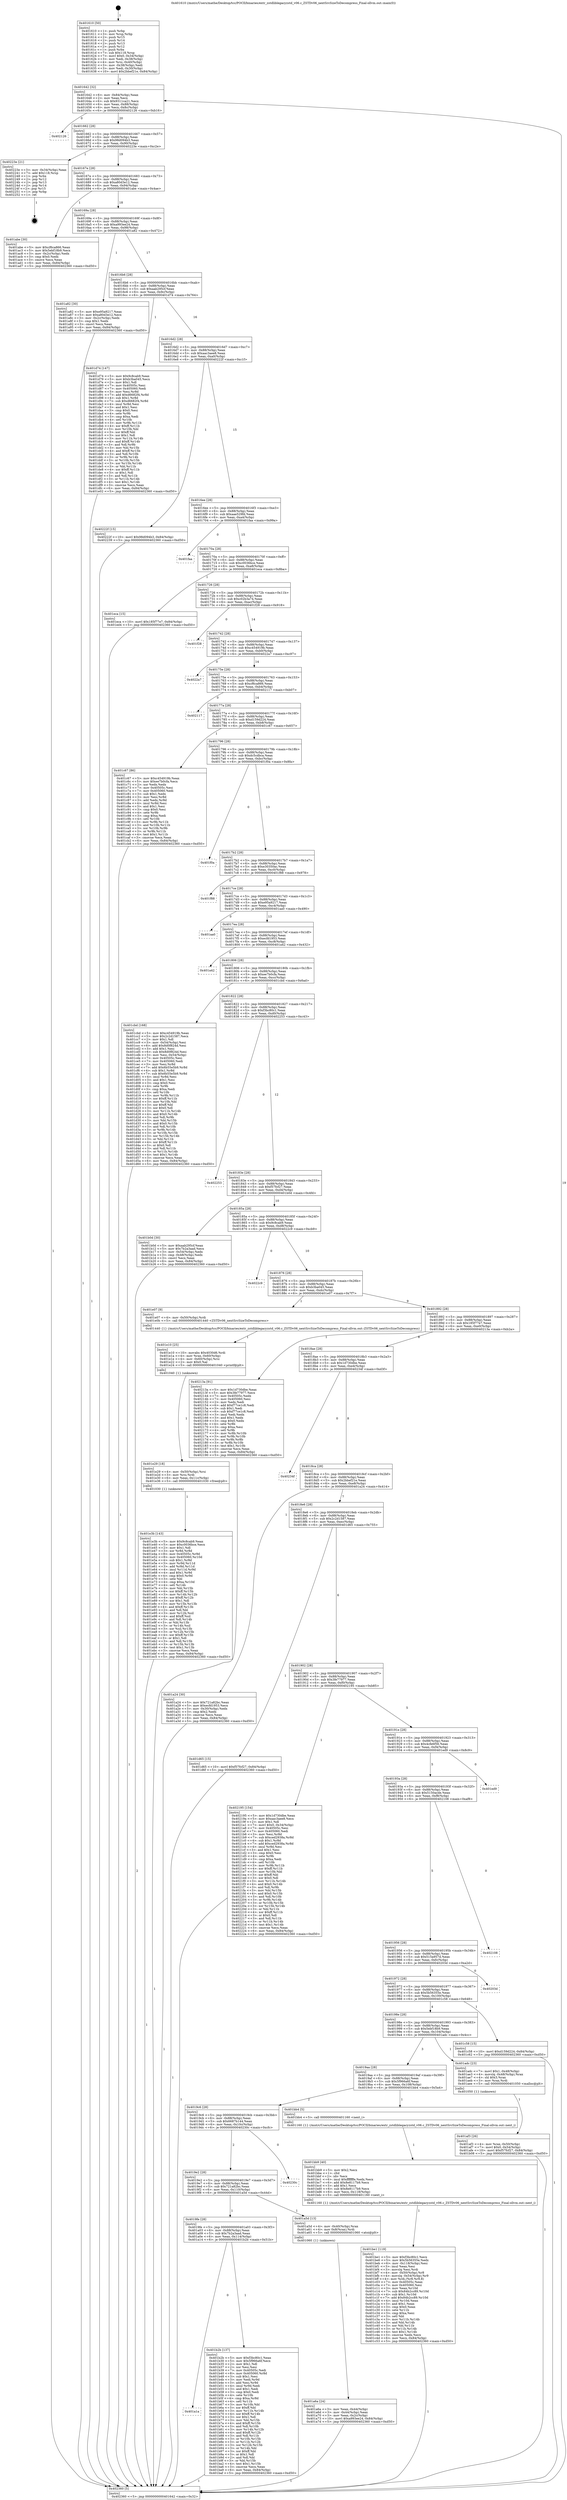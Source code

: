 digraph "0x401610" {
  label = "0x401610 (/mnt/c/Users/mathe/Desktop/tcc/POCII/binaries/extr_zstdliblegacyzstd_v06.c_ZSTDv06_nextSrcSizeToDecompress_Final-ollvm.out::main(0))"
  labelloc = "t"
  node[shape=record]

  Entry [label="",width=0.3,height=0.3,shape=circle,fillcolor=black,style=filled]
  "0x401642" [label="{
     0x401642 [32]\l
     | [instrs]\l
     &nbsp;&nbsp;0x401642 \<+6\>: mov -0x84(%rbp),%eax\l
     &nbsp;&nbsp;0x401648 \<+2\>: mov %eax,%ecx\l
     &nbsp;&nbsp;0x40164a \<+6\>: sub $0x9311ca21,%ecx\l
     &nbsp;&nbsp;0x401650 \<+6\>: mov %eax,-0x88(%rbp)\l
     &nbsp;&nbsp;0x401656 \<+6\>: mov %ecx,-0x8c(%rbp)\l
     &nbsp;&nbsp;0x40165c \<+6\>: je 0000000000402126 \<main+0xb16\>\l
  }"]
  "0x402126" [label="{
     0x402126\l
  }", style=dashed]
  "0x401662" [label="{
     0x401662 [28]\l
     | [instrs]\l
     &nbsp;&nbsp;0x401662 \<+5\>: jmp 0000000000401667 \<main+0x57\>\l
     &nbsp;&nbsp;0x401667 \<+6\>: mov -0x88(%rbp),%eax\l
     &nbsp;&nbsp;0x40166d \<+5\>: sub $0x98d094b3,%eax\l
     &nbsp;&nbsp;0x401672 \<+6\>: mov %eax,-0x90(%rbp)\l
     &nbsp;&nbsp;0x401678 \<+6\>: je 000000000040223e \<main+0xc2e\>\l
  }"]
  Exit [label="",width=0.3,height=0.3,shape=circle,fillcolor=black,style=filled,peripheries=2]
  "0x40223e" [label="{
     0x40223e [21]\l
     | [instrs]\l
     &nbsp;&nbsp;0x40223e \<+3\>: mov -0x34(%rbp),%eax\l
     &nbsp;&nbsp;0x402241 \<+7\>: add $0x118,%rsp\l
     &nbsp;&nbsp;0x402248 \<+1\>: pop %rbx\l
     &nbsp;&nbsp;0x402249 \<+2\>: pop %r12\l
     &nbsp;&nbsp;0x40224b \<+2\>: pop %r13\l
     &nbsp;&nbsp;0x40224d \<+2\>: pop %r14\l
     &nbsp;&nbsp;0x40224f \<+2\>: pop %r15\l
     &nbsp;&nbsp;0x402251 \<+1\>: pop %rbp\l
     &nbsp;&nbsp;0x402252 \<+1\>: ret\l
  }"]
  "0x40167e" [label="{
     0x40167e [28]\l
     | [instrs]\l
     &nbsp;&nbsp;0x40167e \<+5\>: jmp 0000000000401683 \<main+0x73\>\l
     &nbsp;&nbsp;0x401683 \<+6\>: mov -0x88(%rbp),%eax\l
     &nbsp;&nbsp;0x401689 \<+5\>: sub $0xa80d3e12,%eax\l
     &nbsp;&nbsp;0x40168e \<+6\>: mov %eax,-0x94(%rbp)\l
     &nbsp;&nbsp;0x401694 \<+6\>: je 0000000000401abe \<main+0x4ae\>\l
  }"]
  "0x401e3b" [label="{
     0x401e3b [143]\l
     | [instrs]\l
     &nbsp;&nbsp;0x401e3b \<+5\>: mov $0x9c8cab9,%eax\l
     &nbsp;&nbsp;0x401e40 \<+5\>: mov $0xc0036bce,%ecx\l
     &nbsp;&nbsp;0x401e45 \<+2\>: mov $0x1,%dl\l
     &nbsp;&nbsp;0x401e47 \<+3\>: xor %r8d,%r8d\l
     &nbsp;&nbsp;0x401e4a \<+8\>: mov 0x40505c,%r9d\l
     &nbsp;&nbsp;0x401e52 \<+8\>: mov 0x405060,%r10d\l
     &nbsp;&nbsp;0x401e5a \<+4\>: sub $0x1,%r8d\l
     &nbsp;&nbsp;0x401e5e \<+3\>: mov %r9d,%r11d\l
     &nbsp;&nbsp;0x401e61 \<+3\>: add %r8d,%r11d\l
     &nbsp;&nbsp;0x401e64 \<+4\>: imul %r11d,%r9d\l
     &nbsp;&nbsp;0x401e68 \<+4\>: and $0x1,%r9d\l
     &nbsp;&nbsp;0x401e6c \<+4\>: cmp $0x0,%r9d\l
     &nbsp;&nbsp;0x401e70 \<+3\>: sete %bl\l
     &nbsp;&nbsp;0x401e73 \<+4\>: cmp $0xa,%r10d\l
     &nbsp;&nbsp;0x401e77 \<+4\>: setl %r14b\l
     &nbsp;&nbsp;0x401e7b \<+3\>: mov %bl,%r15b\l
     &nbsp;&nbsp;0x401e7e \<+4\>: xor $0xff,%r15b\l
     &nbsp;&nbsp;0x401e82 \<+3\>: mov %r14b,%r12b\l
     &nbsp;&nbsp;0x401e85 \<+4\>: xor $0xff,%r12b\l
     &nbsp;&nbsp;0x401e89 \<+3\>: xor $0x1,%dl\l
     &nbsp;&nbsp;0x401e8c \<+3\>: mov %r15b,%r13b\l
     &nbsp;&nbsp;0x401e8f \<+4\>: and $0xff,%r13b\l
     &nbsp;&nbsp;0x401e93 \<+2\>: and %dl,%bl\l
     &nbsp;&nbsp;0x401e95 \<+3\>: mov %r12b,%sil\l
     &nbsp;&nbsp;0x401e98 \<+4\>: and $0xff,%sil\l
     &nbsp;&nbsp;0x401e9c \<+3\>: and %dl,%r14b\l
     &nbsp;&nbsp;0x401e9f \<+3\>: or %bl,%r13b\l
     &nbsp;&nbsp;0x401ea2 \<+3\>: or %r14b,%sil\l
     &nbsp;&nbsp;0x401ea5 \<+3\>: xor %sil,%r13b\l
     &nbsp;&nbsp;0x401ea8 \<+3\>: or %r12b,%r15b\l
     &nbsp;&nbsp;0x401eab \<+4\>: xor $0xff,%r15b\l
     &nbsp;&nbsp;0x401eaf \<+3\>: or $0x1,%dl\l
     &nbsp;&nbsp;0x401eb2 \<+3\>: and %dl,%r15b\l
     &nbsp;&nbsp;0x401eb5 \<+3\>: or %r15b,%r13b\l
     &nbsp;&nbsp;0x401eb8 \<+4\>: test $0x1,%r13b\l
     &nbsp;&nbsp;0x401ebc \<+3\>: cmovne %ecx,%eax\l
     &nbsp;&nbsp;0x401ebf \<+6\>: mov %eax,-0x84(%rbp)\l
     &nbsp;&nbsp;0x401ec5 \<+5\>: jmp 0000000000402360 \<main+0xd50\>\l
  }"]
  "0x401abe" [label="{
     0x401abe [30]\l
     | [instrs]\l
     &nbsp;&nbsp;0x401abe \<+5\>: mov $0xcf6ca866,%eax\l
     &nbsp;&nbsp;0x401ac3 \<+5\>: mov $0x5ebf18b9,%ecx\l
     &nbsp;&nbsp;0x401ac8 \<+3\>: mov -0x2c(%rbp),%edx\l
     &nbsp;&nbsp;0x401acb \<+3\>: cmp $0x0,%edx\l
     &nbsp;&nbsp;0x401ace \<+3\>: cmove %ecx,%eax\l
     &nbsp;&nbsp;0x401ad1 \<+6\>: mov %eax,-0x84(%rbp)\l
     &nbsp;&nbsp;0x401ad7 \<+5\>: jmp 0000000000402360 \<main+0xd50\>\l
  }"]
  "0x40169a" [label="{
     0x40169a [28]\l
     | [instrs]\l
     &nbsp;&nbsp;0x40169a \<+5\>: jmp 000000000040169f \<main+0x8f\>\l
     &nbsp;&nbsp;0x40169f \<+6\>: mov -0x88(%rbp),%eax\l
     &nbsp;&nbsp;0x4016a5 \<+5\>: sub $0xa993ee24,%eax\l
     &nbsp;&nbsp;0x4016aa \<+6\>: mov %eax,-0x98(%rbp)\l
     &nbsp;&nbsp;0x4016b0 \<+6\>: je 0000000000401a82 \<main+0x472\>\l
  }"]
  "0x401e29" [label="{
     0x401e29 [18]\l
     | [instrs]\l
     &nbsp;&nbsp;0x401e29 \<+4\>: mov -0x50(%rbp),%rsi\l
     &nbsp;&nbsp;0x401e2d \<+3\>: mov %rsi,%rdi\l
     &nbsp;&nbsp;0x401e30 \<+6\>: mov %eax,-0x11c(%rbp)\l
     &nbsp;&nbsp;0x401e36 \<+5\>: call 0000000000401030 \<free@plt\>\l
     | [calls]\l
     &nbsp;&nbsp;0x401030 \{1\} (unknown)\l
  }"]
  "0x401a82" [label="{
     0x401a82 [30]\l
     | [instrs]\l
     &nbsp;&nbsp;0x401a82 \<+5\>: mov $0xe95a9217,%eax\l
     &nbsp;&nbsp;0x401a87 \<+5\>: mov $0xa80d3e12,%ecx\l
     &nbsp;&nbsp;0x401a8c \<+3\>: mov -0x2c(%rbp),%edx\l
     &nbsp;&nbsp;0x401a8f \<+3\>: cmp $0x1,%edx\l
     &nbsp;&nbsp;0x401a92 \<+3\>: cmovl %ecx,%eax\l
     &nbsp;&nbsp;0x401a95 \<+6\>: mov %eax,-0x84(%rbp)\l
     &nbsp;&nbsp;0x401a9b \<+5\>: jmp 0000000000402360 \<main+0xd50\>\l
  }"]
  "0x4016b6" [label="{
     0x4016b6 [28]\l
     | [instrs]\l
     &nbsp;&nbsp;0x4016b6 \<+5\>: jmp 00000000004016bb \<main+0xab\>\l
     &nbsp;&nbsp;0x4016bb \<+6\>: mov -0x88(%rbp),%eax\l
     &nbsp;&nbsp;0x4016c1 \<+5\>: sub $0xaab295cf,%eax\l
     &nbsp;&nbsp;0x4016c6 \<+6\>: mov %eax,-0x9c(%rbp)\l
     &nbsp;&nbsp;0x4016cc \<+6\>: je 0000000000401d74 \<main+0x764\>\l
  }"]
  "0x401e10" [label="{
     0x401e10 [25]\l
     | [instrs]\l
     &nbsp;&nbsp;0x401e10 \<+10\>: movabs $0x4030d6,%rdi\l
     &nbsp;&nbsp;0x401e1a \<+4\>: mov %rax,-0x60(%rbp)\l
     &nbsp;&nbsp;0x401e1e \<+4\>: mov -0x60(%rbp),%rsi\l
     &nbsp;&nbsp;0x401e22 \<+2\>: mov $0x0,%al\l
     &nbsp;&nbsp;0x401e24 \<+5\>: call 0000000000401040 \<printf@plt\>\l
     | [calls]\l
     &nbsp;&nbsp;0x401040 \{1\} (unknown)\l
  }"]
  "0x401d74" [label="{
     0x401d74 [147]\l
     | [instrs]\l
     &nbsp;&nbsp;0x401d74 \<+5\>: mov $0x9c8cab9,%eax\l
     &nbsp;&nbsp;0x401d79 \<+5\>: mov $0xb3ba045,%ecx\l
     &nbsp;&nbsp;0x401d7e \<+2\>: mov $0x1,%dl\l
     &nbsp;&nbsp;0x401d80 \<+7\>: mov 0x40505c,%esi\l
     &nbsp;&nbsp;0x401d87 \<+7\>: mov 0x405060,%edi\l
     &nbsp;&nbsp;0x401d8e \<+3\>: mov %esi,%r8d\l
     &nbsp;&nbsp;0x401d91 \<+7\>: add $0xd6682f4,%r8d\l
     &nbsp;&nbsp;0x401d98 \<+4\>: sub $0x1,%r8d\l
     &nbsp;&nbsp;0x401d9c \<+7\>: sub $0xd6682f4,%r8d\l
     &nbsp;&nbsp;0x401da3 \<+4\>: imul %r8d,%esi\l
     &nbsp;&nbsp;0x401da7 \<+3\>: and $0x1,%esi\l
     &nbsp;&nbsp;0x401daa \<+3\>: cmp $0x0,%esi\l
     &nbsp;&nbsp;0x401dad \<+4\>: sete %r9b\l
     &nbsp;&nbsp;0x401db1 \<+3\>: cmp $0xa,%edi\l
     &nbsp;&nbsp;0x401db4 \<+4\>: setl %r10b\l
     &nbsp;&nbsp;0x401db8 \<+3\>: mov %r9b,%r11b\l
     &nbsp;&nbsp;0x401dbb \<+4\>: xor $0xff,%r11b\l
     &nbsp;&nbsp;0x401dbf \<+3\>: mov %r10b,%bl\l
     &nbsp;&nbsp;0x401dc2 \<+3\>: xor $0xff,%bl\l
     &nbsp;&nbsp;0x401dc5 \<+3\>: xor $0x1,%dl\l
     &nbsp;&nbsp;0x401dc8 \<+3\>: mov %r11b,%r14b\l
     &nbsp;&nbsp;0x401dcb \<+4\>: and $0xff,%r14b\l
     &nbsp;&nbsp;0x401dcf \<+3\>: and %dl,%r9b\l
     &nbsp;&nbsp;0x401dd2 \<+3\>: mov %bl,%r15b\l
     &nbsp;&nbsp;0x401dd5 \<+4\>: and $0xff,%r15b\l
     &nbsp;&nbsp;0x401dd9 \<+3\>: and %dl,%r10b\l
     &nbsp;&nbsp;0x401ddc \<+3\>: or %r9b,%r14b\l
     &nbsp;&nbsp;0x401ddf \<+3\>: or %r10b,%r15b\l
     &nbsp;&nbsp;0x401de2 \<+3\>: xor %r15b,%r14b\l
     &nbsp;&nbsp;0x401de5 \<+3\>: or %bl,%r11b\l
     &nbsp;&nbsp;0x401de8 \<+4\>: xor $0xff,%r11b\l
     &nbsp;&nbsp;0x401dec \<+3\>: or $0x1,%dl\l
     &nbsp;&nbsp;0x401def \<+3\>: and %dl,%r11b\l
     &nbsp;&nbsp;0x401df2 \<+3\>: or %r11b,%r14b\l
     &nbsp;&nbsp;0x401df5 \<+4\>: test $0x1,%r14b\l
     &nbsp;&nbsp;0x401df9 \<+3\>: cmovne %ecx,%eax\l
     &nbsp;&nbsp;0x401dfc \<+6\>: mov %eax,-0x84(%rbp)\l
     &nbsp;&nbsp;0x401e02 \<+5\>: jmp 0000000000402360 \<main+0xd50\>\l
  }"]
  "0x4016d2" [label="{
     0x4016d2 [28]\l
     | [instrs]\l
     &nbsp;&nbsp;0x4016d2 \<+5\>: jmp 00000000004016d7 \<main+0xc7\>\l
     &nbsp;&nbsp;0x4016d7 \<+6\>: mov -0x88(%rbp),%eax\l
     &nbsp;&nbsp;0x4016dd \<+5\>: sub $0xaac3aee8,%eax\l
     &nbsp;&nbsp;0x4016e2 \<+6\>: mov %eax,-0xa0(%rbp)\l
     &nbsp;&nbsp;0x4016e8 \<+6\>: je 000000000040222f \<main+0xc1f\>\l
  }"]
  "0x401be1" [label="{
     0x401be1 [119]\l
     | [instrs]\l
     &nbsp;&nbsp;0x401be1 \<+5\>: mov $0xf3bc80c1,%ecx\l
     &nbsp;&nbsp;0x401be6 \<+5\>: mov $0x5b56355e,%edx\l
     &nbsp;&nbsp;0x401beb \<+6\>: mov -0x118(%rbp),%esi\l
     &nbsp;&nbsp;0x401bf1 \<+3\>: imul %eax,%esi\l
     &nbsp;&nbsp;0x401bf4 \<+3\>: movslq %esi,%rdi\l
     &nbsp;&nbsp;0x401bf7 \<+4\>: mov -0x50(%rbp),%r8\l
     &nbsp;&nbsp;0x401bfb \<+4\>: movslq -0x54(%rbp),%r9\l
     &nbsp;&nbsp;0x401bff \<+4\>: mov %rdi,(%r8,%r9,8)\l
     &nbsp;&nbsp;0x401c03 \<+7\>: mov 0x40505c,%eax\l
     &nbsp;&nbsp;0x401c0a \<+7\>: mov 0x405060,%esi\l
     &nbsp;&nbsp;0x401c11 \<+3\>: mov %eax,%r10d\l
     &nbsp;&nbsp;0x401c14 \<+7\>: sub $0x84b2cc89,%r10d\l
     &nbsp;&nbsp;0x401c1b \<+4\>: sub $0x1,%r10d\l
     &nbsp;&nbsp;0x401c1f \<+7\>: add $0x84b2cc89,%r10d\l
     &nbsp;&nbsp;0x401c26 \<+4\>: imul %r10d,%eax\l
     &nbsp;&nbsp;0x401c2a \<+3\>: and $0x1,%eax\l
     &nbsp;&nbsp;0x401c2d \<+3\>: cmp $0x0,%eax\l
     &nbsp;&nbsp;0x401c30 \<+4\>: sete %r11b\l
     &nbsp;&nbsp;0x401c34 \<+3\>: cmp $0xa,%esi\l
     &nbsp;&nbsp;0x401c37 \<+3\>: setl %bl\l
     &nbsp;&nbsp;0x401c3a \<+3\>: mov %r11b,%r14b\l
     &nbsp;&nbsp;0x401c3d \<+3\>: and %bl,%r14b\l
     &nbsp;&nbsp;0x401c40 \<+3\>: xor %bl,%r11b\l
     &nbsp;&nbsp;0x401c43 \<+3\>: or %r11b,%r14b\l
     &nbsp;&nbsp;0x401c46 \<+4\>: test $0x1,%r14b\l
     &nbsp;&nbsp;0x401c4a \<+3\>: cmovne %edx,%ecx\l
     &nbsp;&nbsp;0x401c4d \<+6\>: mov %ecx,-0x84(%rbp)\l
     &nbsp;&nbsp;0x401c53 \<+5\>: jmp 0000000000402360 \<main+0xd50\>\l
  }"]
  "0x40222f" [label="{
     0x40222f [15]\l
     | [instrs]\l
     &nbsp;&nbsp;0x40222f \<+10\>: movl $0x98d094b3,-0x84(%rbp)\l
     &nbsp;&nbsp;0x402239 \<+5\>: jmp 0000000000402360 \<main+0xd50\>\l
  }"]
  "0x4016ee" [label="{
     0x4016ee [28]\l
     | [instrs]\l
     &nbsp;&nbsp;0x4016ee \<+5\>: jmp 00000000004016f3 \<main+0xe3\>\l
     &nbsp;&nbsp;0x4016f3 \<+6\>: mov -0x88(%rbp),%eax\l
     &nbsp;&nbsp;0x4016f9 \<+5\>: sub $0xaae529fd,%eax\l
     &nbsp;&nbsp;0x4016fe \<+6\>: mov %eax,-0xa4(%rbp)\l
     &nbsp;&nbsp;0x401704 \<+6\>: je 0000000000401faa \<main+0x99a\>\l
  }"]
  "0x401bb9" [label="{
     0x401bb9 [40]\l
     | [instrs]\l
     &nbsp;&nbsp;0x401bb9 \<+5\>: mov $0x2,%ecx\l
     &nbsp;&nbsp;0x401bbe \<+1\>: cltd\l
     &nbsp;&nbsp;0x401bbf \<+2\>: idiv %ecx\l
     &nbsp;&nbsp;0x401bc1 \<+6\>: imul $0xfffffffe,%edx,%ecx\l
     &nbsp;&nbsp;0x401bc7 \<+6\>: add $0x8e8117b9,%ecx\l
     &nbsp;&nbsp;0x401bcd \<+3\>: add $0x1,%ecx\l
     &nbsp;&nbsp;0x401bd0 \<+6\>: sub $0x8e8117b9,%ecx\l
     &nbsp;&nbsp;0x401bd6 \<+6\>: mov %ecx,-0x118(%rbp)\l
     &nbsp;&nbsp;0x401bdc \<+5\>: call 0000000000401160 \<next_i\>\l
     | [calls]\l
     &nbsp;&nbsp;0x401160 \{1\} (/mnt/c/Users/mathe/Desktop/tcc/POCII/binaries/extr_zstdliblegacyzstd_v06.c_ZSTDv06_nextSrcSizeToDecompress_Final-ollvm.out::next_i)\l
  }"]
  "0x401faa" [label="{
     0x401faa\l
  }", style=dashed]
  "0x40170a" [label="{
     0x40170a [28]\l
     | [instrs]\l
     &nbsp;&nbsp;0x40170a \<+5\>: jmp 000000000040170f \<main+0xff\>\l
     &nbsp;&nbsp;0x40170f \<+6\>: mov -0x88(%rbp),%eax\l
     &nbsp;&nbsp;0x401715 \<+5\>: sub $0xc0036bce,%eax\l
     &nbsp;&nbsp;0x40171a \<+6\>: mov %eax,-0xa8(%rbp)\l
     &nbsp;&nbsp;0x401720 \<+6\>: je 0000000000401eca \<main+0x8ba\>\l
  }"]
  "0x401a1a" [label="{
     0x401a1a\l
  }", style=dashed]
  "0x401eca" [label="{
     0x401eca [15]\l
     | [instrs]\l
     &nbsp;&nbsp;0x401eca \<+10\>: movl $0x185f77e7,-0x84(%rbp)\l
     &nbsp;&nbsp;0x401ed4 \<+5\>: jmp 0000000000402360 \<main+0xd50\>\l
  }"]
  "0x401726" [label="{
     0x401726 [28]\l
     | [instrs]\l
     &nbsp;&nbsp;0x401726 \<+5\>: jmp 000000000040172b \<main+0x11b\>\l
     &nbsp;&nbsp;0x40172b \<+6\>: mov -0x88(%rbp),%eax\l
     &nbsp;&nbsp;0x401731 \<+5\>: sub $0xc02b3a74,%eax\l
     &nbsp;&nbsp;0x401736 \<+6\>: mov %eax,-0xac(%rbp)\l
     &nbsp;&nbsp;0x40173c \<+6\>: je 0000000000401f28 \<main+0x918\>\l
  }"]
  "0x401b2b" [label="{
     0x401b2b [137]\l
     | [instrs]\l
     &nbsp;&nbsp;0x401b2b \<+5\>: mov $0xf3bc80c1,%eax\l
     &nbsp;&nbsp;0x401b30 \<+5\>: mov $0x5f966a6f,%ecx\l
     &nbsp;&nbsp;0x401b35 \<+2\>: mov $0x1,%dl\l
     &nbsp;&nbsp;0x401b37 \<+2\>: xor %esi,%esi\l
     &nbsp;&nbsp;0x401b39 \<+7\>: mov 0x40505c,%edi\l
     &nbsp;&nbsp;0x401b40 \<+8\>: mov 0x405060,%r8d\l
     &nbsp;&nbsp;0x401b48 \<+3\>: sub $0x1,%esi\l
     &nbsp;&nbsp;0x401b4b \<+3\>: mov %edi,%r9d\l
     &nbsp;&nbsp;0x401b4e \<+3\>: add %esi,%r9d\l
     &nbsp;&nbsp;0x401b51 \<+4\>: imul %r9d,%edi\l
     &nbsp;&nbsp;0x401b55 \<+3\>: and $0x1,%edi\l
     &nbsp;&nbsp;0x401b58 \<+3\>: cmp $0x0,%edi\l
     &nbsp;&nbsp;0x401b5b \<+4\>: sete %r10b\l
     &nbsp;&nbsp;0x401b5f \<+4\>: cmp $0xa,%r8d\l
     &nbsp;&nbsp;0x401b63 \<+4\>: setl %r11b\l
     &nbsp;&nbsp;0x401b67 \<+3\>: mov %r10b,%bl\l
     &nbsp;&nbsp;0x401b6a \<+3\>: xor $0xff,%bl\l
     &nbsp;&nbsp;0x401b6d \<+3\>: mov %r11b,%r14b\l
     &nbsp;&nbsp;0x401b70 \<+4\>: xor $0xff,%r14b\l
     &nbsp;&nbsp;0x401b74 \<+3\>: xor $0x1,%dl\l
     &nbsp;&nbsp;0x401b77 \<+3\>: mov %bl,%r15b\l
     &nbsp;&nbsp;0x401b7a \<+4\>: and $0xff,%r15b\l
     &nbsp;&nbsp;0x401b7e \<+3\>: and %dl,%r10b\l
     &nbsp;&nbsp;0x401b81 \<+3\>: mov %r14b,%r12b\l
     &nbsp;&nbsp;0x401b84 \<+4\>: and $0xff,%r12b\l
     &nbsp;&nbsp;0x401b88 \<+3\>: and %dl,%r11b\l
     &nbsp;&nbsp;0x401b8b \<+3\>: or %r10b,%r15b\l
     &nbsp;&nbsp;0x401b8e \<+3\>: or %r11b,%r12b\l
     &nbsp;&nbsp;0x401b91 \<+3\>: xor %r12b,%r15b\l
     &nbsp;&nbsp;0x401b94 \<+3\>: or %r14b,%bl\l
     &nbsp;&nbsp;0x401b97 \<+3\>: xor $0xff,%bl\l
     &nbsp;&nbsp;0x401b9a \<+3\>: or $0x1,%dl\l
     &nbsp;&nbsp;0x401b9d \<+2\>: and %dl,%bl\l
     &nbsp;&nbsp;0x401b9f \<+3\>: or %bl,%r15b\l
     &nbsp;&nbsp;0x401ba2 \<+4\>: test $0x1,%r15b\l
     &nbsp;&nbsp;0x401ba6 \<+3\>: cmovne %ecx,%eax\l
     &nbsp;&nbsp;0x401ba9 \<+6\>: mov %eax,-0x84(%rbp)\l
     &nbsp;&nbsp;0x401baf \<+5\>: jmp 0000000000402360 \<main+0xd50\>\l
  }"]
  "0x401f28" [label="{
     0x401f28\l
  }", style=dashed]
  "0x401742" [label="{
     0x401742 [28]\l
     | [instrs]\l
     &nbsp;&nbsp;0x401742 \<+5\>: jmp 0000000000401747 \<main+0x137\>\l
     &nbsp;&nbsp;0x401747 \<+6\>: mov -0x88(%rbp),%eax\l
     &nbsp;&nbsp;0x40174d \<+5\>: sub $0xc454919b,%eax\l
     &nbsp;&nbsp;0x401752 \<+6\>: mov %eax,-0xb0(%rbp)\l
     &nbsp;&nbsp;0x401758 \<+6\>: je 00000000004022a7 \<main+0xc97\>\l
  }"]
  "0x401af3" [label="{
     0x401af3 [26]\l
     | [instrs]\l
     &nbsp;&nbsp;0x401af3 \<+4\>: mov %rax,-0x50(%rbp)\l
     &nbsp;&nbsp;0x401af7 \<+7\>: movl $0x0,-0x54(%rbp)\l
     &nbsp;&nbsp;0x401afe \<+10\>: movl $0xf57fcf27,-0x84(%rbp)\l
     &nbsp;&nbsp;0x401b08 \<+5\>: jmp 0000000000402360 \<main+0xd50\>\l
  }"]
  "0x4022a7" [label="{
     0x4022a7\l
  }", style=dashed]
  "0x40175e" [label="{
     0x40175e [28]\l
     | [instrs]\l
     &nbsp;&nbsp;0x40175e \<+5\>: jmp 0000000000401763 \<main+0x153\>\l
     &nbsp;&nbsp;0x401763 \<+6\>: mov -0x88(%rbp),%eax\l
     &nbsp;&nbsp;0x401769 \<+5\>: sub $0xcf6ca866,%eax\l
     &nbsp;&nbsp;0x40176e \<+6\>: mov %eax,-0xb4(%rbp)\l
     &nbsp;&nbsp;0x401774 \<+6\>: je 0000000000402117 \<main+0xb07\>\l
  }"]
  "0x401a6a" [label="{
     0x401a6a [24]\l
     | [instrs]\l
     &nbsp;&nbsp;0x401a6a \<+3\>: mov %eax,-0x44(%rbp)\l
     &nbsp;&nbsp;0x401a6d \<+3\>: mov -0x44(%rbp),%eax\l
     &nbsp;&nbsp;0x401a70 \<+3\>: mov %eax,-0x2c(%rbp)\l
     &nbsp;&nbsp;0x401a73 \<+10\>: movl $0xa993ee24,-0x84(%rbp)\l
     &nbsp;&nbsp;0x401a7d \<+5\>: jmp 0000000000402360 \<main+0xd50\>\l
  }"]
  "0x402117" [label="{
     0x402117\l
  }", style=dashed]
  "0x40177a" [label="{
     0x40177a [28]\l
     | [instrs]\l
     &nbsp;&nbsp;0x40177a \<+5\>: jmp 000000000040177f \<main+0x16f\>\l
     &nbsp;&nbsp;0x40177f \<+6\>: mov -0x88(%rbp),%eax\l
     &nbsp;&nbsp;0x401785 \<+5\>: sub $0xd159d224,%eax\l
     &nbsp;&nbsp;0x40178a \<+6\>: mov %eax,-0xb8(%rbp)\l
     &nbsp;&nbsp;0x401790 \<+6\>: je 0000000000401c67 \<main+0x657\>\l
  }"]
  "0x4019fe" [label="{
     0x4019fe [28]\l
     | [instrs]\l
     &nbsp;&nbsp;0x4019fe \<+5\>: jmp 0000000000401a03 \<main+0x3f3\>\l
     &nbsp;&nbsp;0x401a03 \<+6\>: mov -0x88(%rbp),%eax\l
     &nbsp;&nbsp;0x401a09 \<+5\>: sub $0x7b2a3aad,%eax\l
     &nbsp;&nbsp;0x401a0e \<+6\>: mov %eax,-0x114(%rbp)\l
     &nbsp;&nbsp;0x401a14 \<+6\>: je 0000000000401b2b \<main+0x51b\>\l
  }"]
  "0x401c67" [label="{
     0x401c67 [86]\l
     | [instrs]\l
     &nbsp;&nbsp;0x401c67 \<+5\>: mov $0xc454919b,%eax\l
     &nbsp;&nbsp;0x401c6c \<+5\>: mov $0xee7b0cfa,%ecx\l
     &nbsp;&nbsp;0x401c71 \<+2\>: xor %edx,%edx\l
     &nbsp;&nbsp;0x401c73 \<+7\>: mov 0x40505c,%esi\l
     &nbsp;&nbsp;0x401c7a \<+7\>: mov 0x405060,%edi\l
     &nbsp;&nbsp;0x401c81 \<+3\>: sub $0x1,%edx\l
     &nbsp;&nbsp;0x401c84 \<+3\>: mov %esi,%r8d\l
     &nbsp;&nbsp;0x401c87 \<+3\>: add %edx,%r8d\l
     &nbsp;&nbsp;0x401c8a \<+4\>: imul %r8d,%esi\l
     &nbsp;&nbsp;0x401c8e \<+3\>: and $0x1,%esi\l
     &nbsp;&nbsp;0x401c91 \<+3\>: cmp $0x0,%esi\l
     &nbsp;&nbsp;0x401c94 \<+4\>: sete %r9b\l
     &nbsp;&nbsp;0x401c98 \<+3\>: cmp $0xa,%edi\l
     &nbsp;&nbsp;0x401c9b \<+4\>: setl %r10b\l
     &nbsp;&nbsp;0x401c9f \<+3\>: mov %r9b,%r11b\l
     &nbsp;&nbsp;0x401ca2 \<+3\>: and %r10b,%r11b\l
     &nbsp;&nbsp;0x401ca5 \<+3\>: xor %r10b,%r9b\l
     &nbsp;&nbsp;0x401ca8 \<+3\>: or %r9b,%r11b\l
     &nbsp;&nbsp;0x401cab \<+4\>: test $0x1,%r11b\l
     &nbsp;&nbsp;0x401caf \<+3\>: cmovne %ecx,%eax\l
     &nbsp;&nbsp;0x401cb2 \<+6\>: mov %eax,-0x84(%rbp)\l
     &nbsp;&nbsp;0x401cb8 \<+5\>: jmp 0000000000402360 \<main+0xd50\>\l
  }"]
  "0x401796" [label="{
     0x401796 [28]\l
     | [instrs]\l
     &nbsp;&nbsp;0x401796 \<+5\>: jmp 000000000040179b \<main+0x18b\>\l
     &nbsp;&nbsp;0x40179b \<+6\>: mov -0x88(%rbp),%eax\l
     &nbsp;&nbsp;0x4017a1 \<+5\>: sub $0xdc5cdbca,%eax\l
     &nbsp;&nbsp;0x4017a6 \<+6\>: mov %eax,-0xbc(%rbp)\l
     &nbsp;&nbsp;0x4017ac \<+6\>: je 0000000000401f0a \<main+0x8fa\>\l
  }"]
  "0x401a5d" [label="{
     0x401a5d [13]\l
     | [instrs]\l
     &nbsp;&nbsp;0x401a5d \<+4\>: mov -0x40(%rbp),%rax\l
     &nbsp;&nbsp;0x401a61 \<+4\>: mov 0x8(%rax),%rdi\l
     &nbsp;&nbsp;0x401a65 \<+5\>: call 0000000000401060 \<atoi@plt\>\l
     | [calls]\l
     &nbsp;&nbsp;0x401060 \{1\} (unknown)\l
  }"]
  "0x401f0a" [label="{
     0x401f0a\l
  }", style=dashed]
  "0x4017b2" [label="{
     0x4017b2 [28]\l
     | [instrs]\l
     &nbsp;&nbsp;0x4017b2 \<+5\>: jmp 00000000004017b7 \<main+0x1a7\>\l
     &nbsp;&nbsp;0x4017b7 \<+6\>: mov -0x88(%rbp),%eax\l
     &nbsp;&nbsp;0x4017bd \<+5\>: sub $0xe30350ac,%eax\l
     &nbsp;&nbsp;0x4017c2 \<+6\>: mov %eax,-0xc0(%rbp)\l
     &nbsp;&nbsp;0x4017c8 \<+6\>: je 0000000000401f88 \<main+0x978\>\l
  }"]
  "0x4019e2" [label="{
     0x4019e2 [28]\l
     | [instrs]\l
     &nbsp;&nbsp;0x4019e2 \<+5\>: jmp 00000000004019e7 \<main+0x3d7\>\l
     &nbsp;&nbsp;0x4019e7 \<+6\>: mov -0x88(%rbp),%eax\l
     &nbsp;&nbsp;0x4019ed \<+5\>: sub $0x721a82bc,%eax\l
     &nbsp;&nbsp;0x4019f2 \<+6\>: mov %eax,-0x110(%rbp)\l
     &nbsp;&nbsp;0x4019f8 \<+6\>: je 0000000000401a5d \<main+0x44d\>\l
  }"]
  "0x401f88" [label="{
     0x401f88\l
  }", style=dashed]
  "0x4017ce" [label="{
     0x4017ce [28]\l
     | [instrs]\l
     &nbsp;&nbsp;0x4017ce \<+5\>: jmp 00000000004017d3 \<main+0x1c3\>\l
     &nbsp;&nbsp;0x4017d3 \<+6\>: mov -0x88(%rbp),%eax\l
     &nbsp;&nbsp;0x4017d9 \<+5\>: sub $0xe95a9217,%eax\l
     &nbsp;&nbsp;0x4017de \<+6\>: mov %eax,-0xc4(%rbp)\l
     &nbsp;&nbsp;0x4017e4 \<+6\>: je 0000000000401aa0 \<main+0x490\>\l
  }"]
  "0x40230c" [label="{
     0x40230c\l
  }", style=dashed]
  "0x401aa0" [label="{
     0x401aa0\l
  }", style=dashed]
  "0x4017ea" [label="{
     0x4017ea [28]\l
     | [instrs]\l
     &nbsp;&nbsp;0x4017ea \<+5\>: jmp 00000000004017ef \<main+0x1df\>\l
     &nbsp;&nbsp;0x4017ef \<+6\>: mov -0x88(%rbp),%eax\l
     &nbsp;&nbsp;0x4017f5 \<+5\>: sub $0xecfd1953,%eax\l
     &nbsp;&nbsp;0x4017fa \<+6\>: mov %eax,-0xc8(%rbp)\l
     &nbsp;&nbsp;0x401800 \<+6\>: je 0000000000401a42 \<main+0x432\>\l
  }"]
  "0x4019c6" [label="{
     0x4019c6 [28]\l
     | [instrs]\l
     &nbsp;&nbsp;0x4019c6 \<+5\>: jmp 00000000004019cb \<main+0x3bb\>\l
     &nbsp;&nbsp;0x4019cb \<+6\>: mov -0x88(%rbp),%eax\l
     &nbsp;&nbsp;0x4019d1 \<+5\>: sub $0x6687b144,%eax\l
     &nbsp;&nbsp;0x4019d6 \<+6\>: mov %eax,-0x10c(%rbp)\l
     &nbsp;&nbsp;0x4019dc \<+6\>: je 000000000040230c \<main+0xcfc\>\l
  }"]
  "0x401a42" [label="{
     0x401a42\l
  }", style=dashed]
  "0x401806" [label="{
     0x401806 [28]\l
     | [instrs]\l
     &nbsp;&nbsp;0x401806 \<+5\>: jmp 000000000040180b \<main+0x1fb\>\l
     &nbsp;&nbsp;0x40180b \<+6\>: mov -0x88(%rbp),%eax\l
     &nbsp;&nbsp;0x401811 \<+5\>: sub $0xee7b0cfa,%eax\l
     &nbsp;&nbsp;0x401816 \<+6\>: mov %eax,-0xcc(%rbp)\l
     &nbsp;&nbsp;0x40181c \<+6\>: je 0000000000401cbd \<main+0x6ad\>\l
  }"]
  "0x401bb4" [label="{
     0x401bb4 [5]\l
     | [instrs]\l
     &nbsp;&nbsp;0x401bb4 \<+5\>: call 0000000000401160 \<next_i\>\l
     | [calls]\l
     &nbsp;&nbsp;0x401160 \{1\} (/mnt/c/Users/mathe/Desktop/tcc/POCII/binaries/extr_zstdliblegacyzstd_v06.c_ZSTDv06_nextSrcSizeToDecompress_Final-ollvm.out::next_i)\l
  }"]
  "0x401cbd" [label="{
     0x401cbd [168]\l
     | [instrs]\l
     &nbsp;&nbsp;0x401cbd \<+5\>: mov $0xc454919b,%eax\l
     &nbsp;&nbsp;0x401cc2 \<+5\>: mov $0x2c2d1587,%ecx\l
     &nbsp;&nbsp;0x401cc7 \<+2\>: mov $0x1,%dl\l
     &nbsp;&nbsp;0x401cc9 \<+3\>: mov -0x54(%rbp),%esi\l
     &nbsp;&nbsp;0x401ccc \<+6\>: add $0x8d0f824d,%esi\l
     &nbsp;&nbsp;0x401cd2 \<+3\>: add $0x1,%esi\l
     &nbsp;&nbsp;0x401cd5 \<+6\>: sub $0x8d0f824d,%esi\l
     &nbsp;&nbsp;0x401cdb \<+3\>: mov %esi,-0x54(%rbp)\l
     &nbsp;&nbsp;0x401cde \<+7\>: mov 0x40505c,%esi\l
     &nbsp;&nbsp;0x401ce5 \<+7\>: mov 0x405060,%edi\l
     &nbsp;&nbsp;0x401cec \<+3\>: mov %esi,%r8d\l
     &nbsp;&nbsp;0x401cef \<+7\>: add $0x6b55e5b9,%r8d\l
     &nbsp;&nbsp;0x401cf6 \<+4\>: sub $0x1,%r8d\l
     &nbsp;&nbsp;0x401cfa \<+7\>: sub $0x6b55e5b9,%r8d\l
     &nbsp;&nbsp;0x401d01 \<+4\>: imul %r8d,%esi\l
     &nbsp;&nbsp;0x401d05 \<+3\>: and $0x1,%esi\l
     &nbsp;&nbsp;0x401d08 \<+3\>: cmp $0x0,%esi\l
     &nbsp;&nbsp;0x401d0b \<+4\>: sete %r9b\l
     &nbsp;&nbsp;0x401d0f \<+3\>: cmp $0xa,%edi\l
     &nbsp;&nbsp;0x401d12 \<+4\>: setl %r10b\l
     &nbsp;&nbsp;0x401d16 \<+3\>: mov %r9b,%r11b\l
     &nbsp;&nbsp;0x401d19 \<+4\>: xor $0xff,%r11b\l
     &nbsp;&nbsp;0x401d1d \<+3\>: mov %r10b,%bl\l
     &nbsp;&nbsp;0x401d20 \<+3\>: xor $0xff,%bl\l
     &nbsp;&nbsp;0x401d23 \<+3\>: xor $0x0,%dl\l
     &nbsp;&nbsp;0x401d26 \<+3\>: mov %r11b,%r14b\l
     &nbsp;&nbsp;0x401d29 \<+4\>: and $0x0,%r14b\l
     &nbsp;&nbsp;0x401d2d \<+3\>: and %dl,%r9b\l
     &nbsp;&nbsp;0x401d30 \<+3\>: mov %bl,%r15b\l
     &nbsp;&nbsp;0x401d33 \<+4\>: and $0x0,%r15b\l
     &nbsp;&nbsp;0x401d37 \<+3\>: and %dl,%r10b\l
     &nbsp;&nbsp;0x401d3a \<+3\>: or %r9b,%r14b\l
     &nbsp;&nbsp;0x401d3d \<+3\>: or %r10b,%r15b\l
     &nbsp;&nbsp;0x401d40 \<+3\>: xor %r15b,%r14b\l
     &nbsp;&nbsp;0x401d43 \<+3\>: or %bl,%r11b\l
     &nbsp;&nbsp;0x401d46 \<+4\>: xor $0xff,%r11b\l
     &nbsp;&nbsp;0x401d4a \<+3\>: or $0x0,%dl\l
     &nbsp;&nbsp;0x401d4d \<+3\>: and %dl,%r11b\l
     &nbsp;&nbsp;0x401d50 \<+3\>: or %r11b,%r14b\l
     &nbsp;&nbsp;0x401d53 \<+4\>: test $0x1,%r14b\l
     &nbsp;&nbsp;0x401d57 \<+3\>: cmovne %ecx,%eax\l
     &nbsp;&nbsp;0x401d5a \<+6\>: mov %eax,-0x84(%rbp)\l
     &nbsp;&nbsp;0x401d60 \<+5\>: jmp 0000000000402360 \<main+0xd50\>\l
  }"]
  "0x401822" [label="{
     0x401822 [28]\l
     | [instrs]\l
     &nbsp;&nbsp;0x401822 \<+5\>: jmp 0000000000401827 \<main+0x217\>\l
     &nbsp;&nbsp;0x401827 \<+6\>: mov -0x88(%rbp),%eax\l
     &nbsp;&nbsp;0x40182d \<+5\>: sub $0xf3bc80c1,%eax\l
     &nbsp;&nbsp;0x401832 \<+6\>: mov %eax,-0xd0(%rbp)\l
     &nbsp;&nbsp;0x401838 \<+6\>: je 0000000000402253 \<main+0xc43\>\l
  }"]
  "0x4019aa" [label="{
     0x4019aa [28]\l
     | [instrs]\l
     &nbsp;&nbsp;0x4019aa \<+5\>: jmp 00000000004019af \<main+0x39f\>\l
     &nbsp;&nbsp;0x4019af \<+6\>: mov -0x88(%rbp),%eax\l
     &nbsp;&nbsp;0x4019b5 \<+5\>: sub $0x5f966a6f,%eax\l
     &nbsp;&nbsp;0x4019ba \<+6\>: mov %eax,-0x108(%rbp)\l
     &nbsp;&nbsp;0x4019c0 \<+6\>: je 0000000000401bb4 \<main+0x5a4\>\l
  }"]
  "0x402253" [label="{
     0x402253\l
  }", style=dashed]
  "0x40183e" [label="{
     0x40183e [28]\l
     | [instrs]\l
     &nbsp;&nbsp;0x40183e \<+5\>: jmp 0000000000401843 \<main+0x233\>\l
     &nbsp;&nbsp;0x401843 \<+6\>: mov -0x88(%rbp),%eax\l
     &nbsp;&nbsp;0x401849 \<+5\>: sub $0xf57fcf27,%eax\l
     &nbsp;&nbsp;0x40184e \<+6\>: mov %eax,-0xd4(%rbp)\l
     &nbsp;&nbsp;0x401854 \<+6\>: je 0000000000401b0d \<main+0x4fd\>\l
  }"]
  "0x401adc" [label="{
     0x401adc [23]\l
     | [instrs]\l
     &nbsp;&nbsp;0x401adc \<+7\>: movl $0x1,-0x48(%rbp)\l
     &nbsp;&nbsp;0x401ae3 \<+4\>: movslq -0x48(%rbp),%rax\l
     &nbsp;&nbsp;0x401ae7 \<+4\>: shl $0x3,%rax\l
     &nbsp;&nbsp;0x401aeb \<+3\>: mov %rax,%rdi\l
     &nbsp;&nbsp;0x401aee \<+5\>: call 0000000000401050 \<malloc@plt\>\l
     | [calls]\l
     &nbsp;&nbsp;0x401050 \{1\} (unknown)\l
  }"]
  "0x401b0d" [label="{
     0x401b0d [30]\l
     | [instrs]\l
     &nbsp;&nbsp;0x401b0d \<+5\>: mov $0xaab295cf,%eax\l
     &nbsp;&nbsp;0x401b12 \<+5\>: mov $0x7b2a3aad,%ecx\l
     &nbsp;&nbsp;0x401b17 \<+3\>: mov -0x54(%rbp),%edx\l
     &nbsp;&nbsp;0x401b1a \<+3\>: cmp -0x48(%rbp),%edx\l
     &nbsp;&nbsp;0x401b1d \<+3\>: cmovl %ecx,%eax\l
     &nbsp;&nbsp;0x401b20 \<+6\>: mov %eax,-0x84(%rbp)\l
     &nbsp;&nbsp;0x401b26 \<+5\>: jmp 0000000000402360 \<main+0xd50\>\l
  }"]
  "0x40185a" [label="{
     0x40185a [28]\l
     | [instrs]\l
     &nbsp;&nbsp;0x40185a \<+5\>: jmp 000000000040185f \<main+0x24f\>\l
     &nbsp;&nbsp;0x40185f \<+6\>: mov -0x88(%rbp),%eax\l
     &nbsp;&nbsp;0x401865 \<+5\>: sub $0x9c8cab9,%eax\l
     &nbsp;&nbsp;0x40186a \<+6\>: mov %eax,-0xd8(%rbp)\l
     &nbsp;&nbsp;0x401870 \<+6\>: je 00000000004022c9 \<main+0xcb9\>\l
  }"]
  "0x40198e" [label="{
     0x40198e [28]\l
     | [instrs]\l
     &nbsp;&nbsp;0x40198e \<+5\>: jmp 0000000000401993 \<main+0x383\>\l
     &nbsp;&nbsp;0x401993 \<+6\>: mov -0x88(%rbp),%eax\l
     &nbsp;&nbsp;0x401999 \<+5\>: sub $0x5ebf18b9,%eax\l
     &nbsp;&nbsp;0x40199e \<+6\>: mov %eax,-0x104(%rbp)\l
     &nbsp;&nbsp;0x4019a4 \<+6\>: je 0000000000401adc \<main+0x4cc\>\l
  }"]
  "0x4022c9" [label="{
     0x4022c9\l
  }", style=dashed]
  "0x401876" [label="{
     0x401876 [28]\l
     | [instrs]\l
     &nbsp;&nbsp;0x401876 \<+5\>: jmp 000000000040187b \<main+0x26b\>\l
     &nbsp;&nbsp;0x40187b \<+6\>: mov -0x88(%rbp),%eax\l
     &nbsp;&nbsp;0x401881 \<+5\>: sub $0xb3ba045,%eax\l
     &nbsp;&nbsp;0x401886 \<+6\>: mov %eax,-0xdc(%rbp)\l
     &nbsp;&nbsp;0x40188c \<+6\>: je 0000000000401e07 \<main+0x7f7\>\l
  }"]
  "0x401c58" [label="{
     0x401c58 [15]\l
     | [instrs]\l
     &nbsp;&nbsp;0x401c58 \<+10\>: movl $0xd159d224,-0x84(%rbp)\l
     &nbsp;&nbsp;0x401c62 \<+5\>: jmp 0000000000402360 \<main+0xd50\>\l
  }"]
  "0x401e07" [label="{
     0x401e07 [9]\l
     | [instrs]\l
     &nbsp;&nbsp;0x401e07 \<+4\>: mov -0x50(%rbp),%rdi\l
     &nbsp;&nbsp;0x401e0b \<+5\>: call 0000000000401440 \<ZSTDv06_nextSrcSizeToDecompress\>\l
     | [calls]\l
     &nbsp;&nbsp;0x401440 \{1\} (/mnt/c/Users/mathe/Desktop/tcc/POCII/binaries/extr_zstdliblegacyzstd_v06.c_ZSTDv06_nextSrcSizeToDecompress_Final-ollvm.out::ZSTDv06_nextSrcSizeToDecompress)\l
  }"]
  "0x401892" [label="{
     0x401892 [28]\l
     | [instrs]\l
     &nbsp;&nbsp;0x401892 \<+5\>: jmp 0000000000401897 \<main+0x287\>\l
     &nbsp;&nbsp;0x401897 \<+6\>: mov -0x88(%rbp),%eax\l
     &nbsp;&nbsp;0x40189d \<+5\>: sub $0x185f77e7,%eax\l
     &nbsp;&nbsp;0x4018a2 \<+6\>: mov %eax,-0xe0(%rbp)\l
     &nbsp;&nbsp;0x4018a8 \<+6\>: je 000000000040213a \<main+0xb2a\>\l
  }"]
  "0x401972" [label="{
     0x401972 [28]\l
     | [instrs]\l
     &nbsp;&nbsp;0x401972 \<+5\>: jmp 0000000000401977 \<main+0x367\>\l
     &nbsp;&nbsp;0x401977 \<+6\>: mov -0x88(%rbp),%eax\l
     &nbsp;&nbsp;0x40197d \<+5\>: sub $0x5b56355e,%eax\l
     &nbsp;&nbsp;0x401982 \<+6\>: mov %eax,-0x100(%rbp)\l
     &nbsp;&nbsp;0x401988 \<+6\>: je 0000000000401c58 \<main+0x648\>\l
  }"]
  "0x40213a" [label="{
     0x40213a [91]\l
     | [instrs]\l
     &nbsp;&nbsp;0x40213a \<+5\>: mov $0x1d730dbe,%eax\l
     &nbsp;&nbsp;0x40213f \<+5\>: mov $0x3fe77977,%ecx\l
     &nbsp;&nbsp;0x402144 \<+7\>: mov 0x40505c,%edx\l
     &nbsp;&nbsp;0x40214b \<+7\>: mov 0x405060,%esi\l
     &nbsp;&nbsp;0x402152 \<+2\>: mov %edx,%edi\l
     &nbsp;&nbsp;0x402154 \<+6\>: add $0xf77ce1c8,%edi\l
     &nbsp;&nbsp;0x40215a \<+3\>: sub $0x1,%edi\l
     &nbsp;&nbsp;0x40215d \<+6\>: sub $0xf77ce1c8,%edi\l
     &nbsp;&nbsp;0x402163 \<+3\>: imul %edi,%edx\l
     &nbsp;&nbsp;0x402166 \<+3\>: and $0x1,%edx\l
     &nbsp;&nbsp;0x402169 \<+3\>: cmp $0x0,%edx\l
     &nbsp;&nbsp;0x40216c \<+4\>: sete %r8b\l
     &nbsp;&nbsp;0x402170 \<+3\>: cmp $0xa,%esi\l
     &nbsp;&nbsp;0x402173 \<+4\>: setl %r9b\l
     &nbsp;&nbsp;0x402177 \<+3\>: mov %r8b,%r10b\l
     &nbsp;&nbsp;0x40217a \<+3\>: and %r9b,%r10b\l
     &nbsp;&nbsp;0x40217d \<+3\>: xor %r9b,%r8b\l
     &nbsp;&nbsp;0x402180 \<+3\>: or %r8b,%r10b\l
     &nbsp;&nbsp;0x402183 \<+4\>: test $0x1,%r10b\l
     &nbsp;&nbsp;0x402187 \<+3\>: cmovne %ecx,%eax\l
     &nbsp;&nbsp;0x40218a \<+6\>: mov %eax,-0x84(%rbp)\l
     &nbsp;&nbsp;0x402190 \<+5\>: jmp 0000000000402360 \<main+0xd50\>\l
  }"]
  "0x4018ae" [label="{
     0x4018ae [28]\l
     | [instrs]\l
     &nbsp;&nbsp;0x4018ae \<+5\>: jmp 00000000004018b3 \<main+0x2a3\>\l
     &nbsp;&nbsp;0x4018b3 \<+6\>: mov -0x88(%rbp),%eax\l
     &nbsp;&nbsp;0x4018b9 \<+5\>: sub $0x1d730dbe,%eax\l
     &nbsp;&nbsp;0x4018be \<+6\>: mov %eax,-0xe4(%rbp)\l
     &nbsp;&nbsp;0x4018c4 \<+6\>: je 000000000040234f \<main+0xd3f\>\l
  }"]
  "0x40203d" [label="{
     0x40203d\l
  }", style=dashed]
  "0x40234f" [label="{
     0x40234f\l
  }", style=dashed]
  "0x4018ca" [label="{
     0x4018ca [28]\l
     | [instrs]\l
     &nbsp;&nbsp;0x4018ca \<+5\>: jmp 00000000004018cf \<main+0x2bf\>\l
     &nbsp;&nbsp;0x4018cf \<+6\>: mov -0x88(%rbp),%eax\l
     &nbsp;&nbsp;0x4018d5 \<+5\>: sub $0x2bbef21e,%eax\l
     &nbsp;&nbsp;0x4018da \<+6\>: mov %eax,-0xe8(%rbp)\l
     &nbsp;&nbsp;0x4018e0 \<+6\>: je 0000000000401a24 \<main+0x414\>\l
  }"]
  "0x401956" [label="{
     0x401956 [28]\l
     | [instrs]\l
     &nbsp;&nbsp;0x401956 \<+5\>: jmp 000000000040195b \<main+0x34b\>\l
     &nbsp;&nbsp;0x40195b \<+6\>: mov -0x88(%rbp),%eax\l
     &nbsp;&nbsp;0x401961 \<+5\>: sub $0x515a957d,%eax\l
     &nbsp;&nbsp;0x401966 \<+6\>: mov %eax,-0xfc(%rbp)\l
     &nbsp;&nbsp;0x40196c \<+6\>: je 000000000040203d \<main+0xa2d\>\l
  }"]
  "0x401a24" [label="{
     0x401a24 [30]\l
     | [instrs]\l
     &nbsp;&nbsp;0x401a24 \<+5\>: mov $0x721a82bc,%eax\l
     &nbsp;&nbsp;0x401a29 \<+5\>: mov $0xecfd1953,%ecx\l
     &nbsp;&nbsp;0x401a2e \<+3\>: mov -0x30(%rbp),%edx\l
     &nbsp;&nbsp;0x401a31 \<+3\>: cmp $0x2,%edx\l
     &nbsp;&nbsp;0x401a34 \<+3\>: cmovne %ecx,%eax\l
     &nbsp;&nbsp;0x401a37 \<+6\>: mov %eax,-0x84(%rbp)\l
     &nbsp;&nbsp;0x401a3d \<+5\>: jmp 0000000000402360 \<main+0xd50\>\l
  }"]
  "0x4018e6" [label="{
     0x4018e6 [28]\l
     | [instrs]\l
     &nbsp;&nbsp;0x4018e6 \<+5\>: jmp 00000000004018eb \<main+0x2db\>\l
     &nbsp;&nbsp;0x4018eb \<+6\>: mov -0x88(%rbp),%eax\l
     &nbsp;&nbsp;0x4018f1 \<+5\>: sub $0x2c2d1587,%eax\l
     &nbsp;&nbsp;0x4018f6 \<+6\>: mov %eax,-0xec(%rbp)\l
     &nbsp;&nbsp;0x4018fc \<+6\>: je 0000000000401d65 \<main+0x755\>\l
  }"]
  "0x402360" [label="{
     0x402360 [5]\l
     | [instrs]\l
     &nbsp;&nbsp;0x402360 \<+5\>: jmp 0000000000401642 \<main+0x32\>\l
  }"]
  "0x401610" [label="{
     0x401610 [50]\l
     | [instrs]\l
     &nbsp;&nbsp;0x401610 \<+1\>: push %rbp\l
     &nbsp;&nbsp;0x401611 \<+3\>: mov %rsp,%rbp\l
     &nbsp;&nbsp;0x401614 \<+2\>: push %r15\l
     &nbsp;&nbsp;0x401616 \<+2\>: push %r14\l
     &nbsp;&nbsp;0x401618 \<+2\>: push %r13\l
     &nbsp;&nbsp;0x40161a \<+2\>: push %r12\l
     &nbsp;&nbsp;0x40161c \<+1\>: push %rbx\l
     &nbsp;&nbsp;0x40161d \<+7\>: sub $0x118,%rsp\l
     &nbsp;&nbsp;0x401624 \<+7\>: movl $0x0,-0x34(%rbp)\l
     &nbsp;&nbsp;0x40162b \<+3\>: mov %edi,-0x38(%rbp)\l
     &nbsp;&nbsp;0x40162e \<+4\>: mov %rsi,-0x40(%rbp)\l
     &nbsp;&nbsp;0x401632 \<+3\>: mov -0x38(%rbp),%edi\l
     &nbsp;&nbsp;0x401635 \<+3\>: mov %edi,-0x30(%rbp)\l
     &nbsp;&nbsp;0x401638 \<+10\>: movl $0x2bbef21e,-0x84(%rbp)\l
  }"]
  "0x402108" [label="{
     0x402108\l
  }", style=dashed]
  "0x401d65" [label="{
     0x401d65 [15]\l
     | [instrs]\l
     &nbsp;&nbsp;0x401d65 \<+10\>: movl $0xf57fcf27,-0x84(%rbp)\l
     &nbsp;&nbsp;0x401d6f \<+5\>: jmp 0000000000402360 \<main+0xd50\>\l
  }"]
  "0x401902" [label="{
     0x401902 [28]\l
     | [instrs]\l
     &nbsp;&nbsp;0x401902 \<+5\>: jmp 0000000000401907 \<main+0x2f7\>\l
     &nbsp;&nbsp;0x401907 \<+6\>: mov -0x88(%rbp),%eax\l
     &nbsp;&nbsp;0x40190d \<+5\>: sub $0x3fe77977,%eax\l
     &nbsp;&nbsp;0x401912 \<+6\>: mov %eax,-0xf0(%rbp)\l
     &nbsp;&nbsp;0x401918 \<+6\>: je 0000000000402195 \<main+0xb85\>\l
  }"]
  "0x40193a" [label="{
     0x40193a [28]\l
     | [instrs]\l
     &nbsp;&nbsp;0x40193a \<+5\>: jmp 000000000040193f \<main+0x32f\>\l
     &nbsp;&nbsp;0x40193f \<+6\>: mov -0x88(%rbp),%eax\l
     &nbsp;&nbsp;0x401945 \<+5\>: sub $0x5150acde,%eax\l
     &nbsp;&nbsp;0x40194a \<+6\>: mov %eax,-0xf8(%rbp)\l
     &nbsp;&nbsp;0x401950 \<+6\>: je 0000000000402108 \<main+0xaf8\>\l
  }"]
  "0x402195" [label="{
     0x402195 [154]\l
     | [instrs]\l
     &nbsp;&nbsp;0x402195 \<+5\>: mov $0x1d730dbe,%eax\l
     &nbsp;&nbsp;0x40219a \<+5\>: mov $0xaac3aee8,%ecx\l
     &nbsp;&nbsp;0x40219f \<+2\>: mov $0x1,%dl\l
     &nbsp;&nbsp;0x4021a1 \<+7\>: movl $0x0,-0x34(%rbp)\l
     &nbsp;&nbsp;0x4021a8 \<+7\>: mov 0x40505c,%esi\l
     &nbsp;&nbsp;0x4021af \<+7\>: mov 0x405060,%edi\l
     &nbsp;&nbsp;0x4021b6 \<+3\>: mov %esi,%r8d\l
     &nbsp;&nbsp;0x4021b9 \<+7\>: sub $0xced2938a,%r8d\l
     &nbsp;&nbsp;0x4021c0 \<+4\>: sub $0x1,%r8d\l
     &nbsp;&nbsp;0x4021c4 \<+7\>: add $0xced2938a,%r8d\l
     &nbsp;&nbsp;0x4021cb \<+4\>: imul %r8d,%esi\l
     &nbsp;&nbsp;0x4021cf \<+3\>: and $0x1,%esi\l
     &nbsp;&nbsp;0x4021d2 \<+3\>: cmp $0x0,%esi\l
     &nbsp;&nbsp;0x4021d5 \<+4\>: sete %r9b\l
     &nbsp;&nbsp;0x4021d9 \<+3\>: cmp $0xa,%edi\l
     &nbsp;&nbsp;0x4021dc \<+4\>: setl %r10b\l
     &nbsp;&nbsp;0x4021e0 \<+3\>: mov %r9b,%r11b\l
     &nbsp;&nbsp;0x4021e3 \<+4\>: xor $0xff,%r11b\l
     &nbsp;&nbsp;0x4021e7 \<+3\>: mov %r10b,%bl\l
     &nbsp;&nbsp;0x4021ea \<+3\>: xor $0xff,%bl\l
     &nbsp;&nbsp;0x4021ed \<+3\>: xor $0x0,%dl\l
     &nbsp;&nbsp;0x4021f0 \<+3\>: mov %r11b,%r14b\l
     &nbsp;&nbsp;0x4021f3 \<+4\>: and $0x0,%r14b\l
     &nbsp;&nbsp;0x4021f7 \<+3\>: and %dl,%r9b\l
     &nbsp;&nbsp;0x4021fa \<+3\>: mov %bl,%r15b\l
     &nbsp;&nbsp;0x4021fd \<+4\>: and $0x0,%r15b\l
     &nbsp;&nbsp;0x402201 \<+3\>: and %dl,%r10b\l
     &nbsp;&nbsp;0x402204 \<+3\>: or %r9b,%r14b\l
     &nbsp;&nbsp;0x402207 \<+3\>: or %r10b,%r15b\l
     &nbsp;&nbsp;0x40220a \<+3\>: xor %r15b,%r14b\l
     &nbsp;&nbsp;0x40220d \<+3\>: or %bl,%r11b\l
     &nbsp;&nbsp;0x402210 \<+4\>: xor $0xff,%r11b\l
     &nbsp;&nbsp;0x402214 \<+3\>: or $0x0,%dl\l
     &nbsp;&nbsp;0x402217 \<+3\>: and %dl,%r11b\l
     &nbsp;&nbsp;0x40221a \<+3\>: or %r11b,%r14b\l
     &nbsp;&nbsp;0x40221d \<+4\>: test $0x1,%r14b\l
     &nbsp;&nbsp;0x402221 \<+3\>: cmovne %ecx,%eax\l
     &nbsp;&nbsp;0x402224 \<+6\>: mov %eax,-0x84(%rbp)\l
     &nbsp;&nbsp;0x40222a \<+5\>: jmp 0000000000402360 \<main+0xd50\>\l
  }"]
  "0x40191e" [label="{
     0x40191e [28]\l
     | [instrs]\l
     &nbsp;&nbsp;0x40191e \<+5\>: jmp 0000000000401923 \<main+0x313\>\l
     &nbsp;&nbsp;0x401923 \<+6\>: mov -0x88(%rbp),%eax\l
     &nbsp;&nbsp;0x401929 \<+5\>: sub $0x4cfe6f56,%eax\l
     &nbsp;&nbsp;0x40192e \<+6\>: mov %eax,-0xf4(%rbp)\l
     &nbsp;&nbsp;0x401934 \<+6\>: je 0000000000401ed9 \<main+0x8c9\>\l
  }"]
  "0x401ed9" [label="{
     0x401ed9\l
  }", style=dashed]
  Entry -> "0x401610" [label=" 1"]
  "0x401642" -> "0x402126" [label=" 0"]
  "0x401642" -> "0x401662" [label=" 20"]
  "0x40223e" -> Exit [label=" 1"]
  "0x401662" -> "0x40223e" [label=" 1"]
  "0x401662" -> "0x40167e" [label=" 19"]
  "0x40222f" -> "0x402360" [label=" 1"]
  "0x40167e" -> "0x401abe" [label=" 1"]
  "0x40167e" -> "0x40169a" [label=" 18"]
  "0x402195" -> "0x402360" [label=" 1"]
  "0x40169a" -> "0x401a82" [label=" 1"]
  "0x40169a" -> "0x4016b6" [label=" 17"]
  "0x40213a" -> "0x402360" [label=" 1"]
  "0x4016b6" -> "0x401d74" [label=" 1"]
  "0x4016b6" -> "0x4016d2" [label=" 16"]
  "0x401eca" -> "0x402360" [label=" 1"]
  "0x4016d2" -> "0x40222f" [label=" 1"]
  "0x4016d2" -> "0x4016ee" [label=" 15"]
  "0x401e3b" -> "0x402360" [label=" 1"]
  "0x4016ee" -> "0x401faa" [label=" 0"]
  "0x4016ee" -> "0x40170a" [label=" 15"]
  "0x401e29" -> "0x401e3b" [label=" 1"]
  "0x40170a" -> "0x401eca" [label=" 1"]
  "0x40170a" -> "0x401726" [label=" 14"]
  "0x401e10" -> "0x401e29" [label=" 1"]
  "0x401726" -> "0x401f28" [label=" 0"]
  "0x401726" -> "0x401742" [label=" 14"]
  "0x401e07" -> "0x401e10" [label=" 1"]
  "0x401742" -> "0x4022a7" [label=" 0"]
  "0x401742" -> "0x40175e" [label=" 14"]
  "0x401d65" -> "0x402360" [label=" 1"]
  "0x40175e" -> "0x402117" [label=" 0"]
  "0x40175e" -> "0x40177a" [label=" 14"]
  "0x401cbd" -> "0x402360" [label=" 1"]
  "0x40177a" -> "0x401c67" [label=" 1"]
  "0x40177a" -> "0x401796" [label=" 13"]
  "0x401c67" -> "0x402360" [label=" 1"]
  "0x401796" -> "0x401f0a" [label=" 0"]
  "0x401796" -> "0x4017b2" [label=" 13"]
  "0x401c58" -> "0x402360" [label=" 1"]
  "0x4017b2" -> "0x401f88" [label=" 0"]
  "0x4017b2" -> "0x4017ce" [label=" 13"]
  "0x401bb9" -> "0x401be1" [label=" 1"]
  "0x4017ce" -> "0x401aa0" [label=" 0"]
  "0x4017ce" -> "0x4017ea" [label=" 13"]
  "0x401bb4" -> "0x401bb9" [label=" 1"]
  "0x4017ea" -> "0x401a42" [label=" 0"]
  "0x4017ea" -> "0x401806" [label=" 13"]
  "0x4019fe" -> "0x401a1a" [label=" 0"]
  "0x401806" -> "0x401cbd" [label=" 1"]
  "0x401806" -> "0x401822" [label=" 12"]
  "0x4019fe" -> "0x401b2b" [label=" 1"]
  "0x401822" -> "0x402253" [label=" 0"]
  "0x401822" -> "0x40183e" [label=" 12"]
  "0x401b0d" -> "0x402360" [label=" 2"]
  "0x40183e" -> "0x401b0d" [label=" 2"]
  "0x40183e" -> "0x40185a" [label=" 10"]
  "0x401af3" -> "0x402360" [label=" 1"]
  "0x40185a" -> "0x4022c9" [label=" 0"]
  "0x40185a" -> "0x401876" [label=" 10"]
  "0x401abe" -> "0x402360" [label=" 1"]
  "0x401876" -> "0x401e07" [label=" 1"]
  "0x401876" -> "0x401892" [label=" 9"]
  "0x401a82" -> "0x402360" [label=" 1"]
  "0x401892" -> "0x40213a" [label=" 1"]
  "0x401892" -> "0x4018ae" [label=" 8"]
  "0x401a5d" -> "0x401a6a" [label=" 1"]
  "0x4018ae" -> "0x40234f" [label=" 0"]
  "0x4018ae" -> "0x4018ca" [label=" 8"]
  "0x4019e2" -> "0x4019fe" [label=" 1"]
  "0x4018ca" -> "0x401a24" [label=" 1"]
  "0x4018ca" -> "0x4018e6" [label=" 7"]
  "0x401a24" -> "0x402360" [label=" 1"]
  "0x401610" -> "0x401642" [label=" 1"]
  "0x402360" -> "0x401642" [label=" 19"]
  "0x401be1" -> "0x402360" [label=" 1"]
  "0x4018e6" -> "0x401d65" [label=" 1"]
  "0x4018e6" -> "0x401902" [label=" 6"]
  "0x4019c6" -> "0x4019e2" [label=" 2"]
  "0x401902" -> "0x402195" [label=" 1"]
  "0x401902" -> "0x40191e" [label=" 5"]
  "0x401b2b" -> "0x402360" [label=" 1"]
  "0x40191e" -> "0x401ed9" [label=" 0"]
  "0x40191e" -> "0x40193a" [label=" 5"]
  "0x4019c6" -> "0x40230c" [label=" 0"]
  "0x40193a" -> "0x402108" [label=" 0"]
  "0x40193a" -> "0x401956" [label=" 5"]
  "0x4019e2" -> "0x401a5d" [label=" 1"]
  "0x401956" -> "0x40203d" [label=" 0"]
  "0x401956" -> "0x401972" [label=" 5"]
  "0x401a6a" -> "0x402360" [label=" 1"]
  "0x401972" -> "0x401c58" [label=" 1"]
  "0x401972" -> "0x40198e" [label=" 4"]
  "0x401adc" -> "0x401af3" [label=" 1"]
  "0x40198e" -> "0x401adc" [label=" 1"]
  "0x40198e" -> "0x4019aa" [label=" 3"]
  "0x401d74" -> "0x402360" [label=" 1"]
  "0x4019aa" -> "0x401bb4" [label=" 1"]
  "0x4019aa" -> "0x4019c6" [label=" 2"]
}
